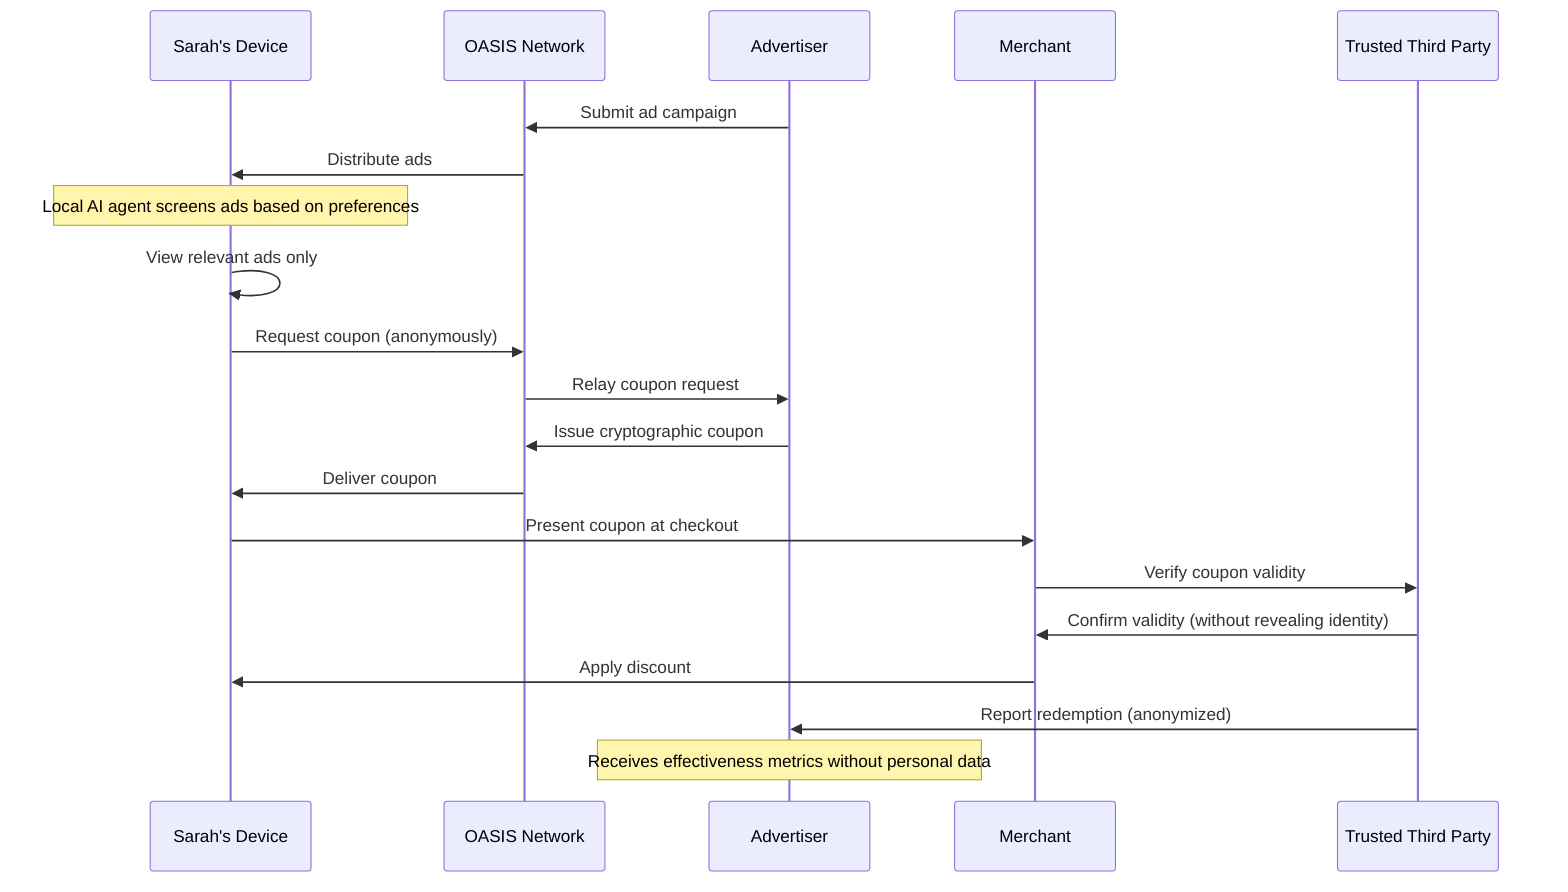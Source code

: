 sequenceDiagram
    participant Sarah as Sarah's Device
    participant OASIS as OASIS Network
    participant Advertiser
    participant Merchant
    participant TTP as Trusted Third Party
    
    Advertiser->>OASIS: Submit ad campaign
    OASIS->>Sarah: Distribute ads
    Note over Sarah: Local AI agent screens ads based on preferences
    Sarah->>Sarah: View relevant ads only
    Sarah->>OASIS: Request coupon (anonymously)
    OASIS->>Advertiser: Relay coupon request
    Advertiser->>OASIS: Issue cryptographic coupon
    OASIS->>Sarah: Deliver coupon
    Sarah->>Merchant: Present coupon at checkout
    Merchant->>TTP: Verify coupon validity
    TTP->>Merchant: Confirm validity (without revealing identity)
    Merchant->>Sarah: Apply discount
    TTP->>Advertiser: Report redemption (anonymized)
    Note over Advertiser: Receives effectiveness metrics without personal data